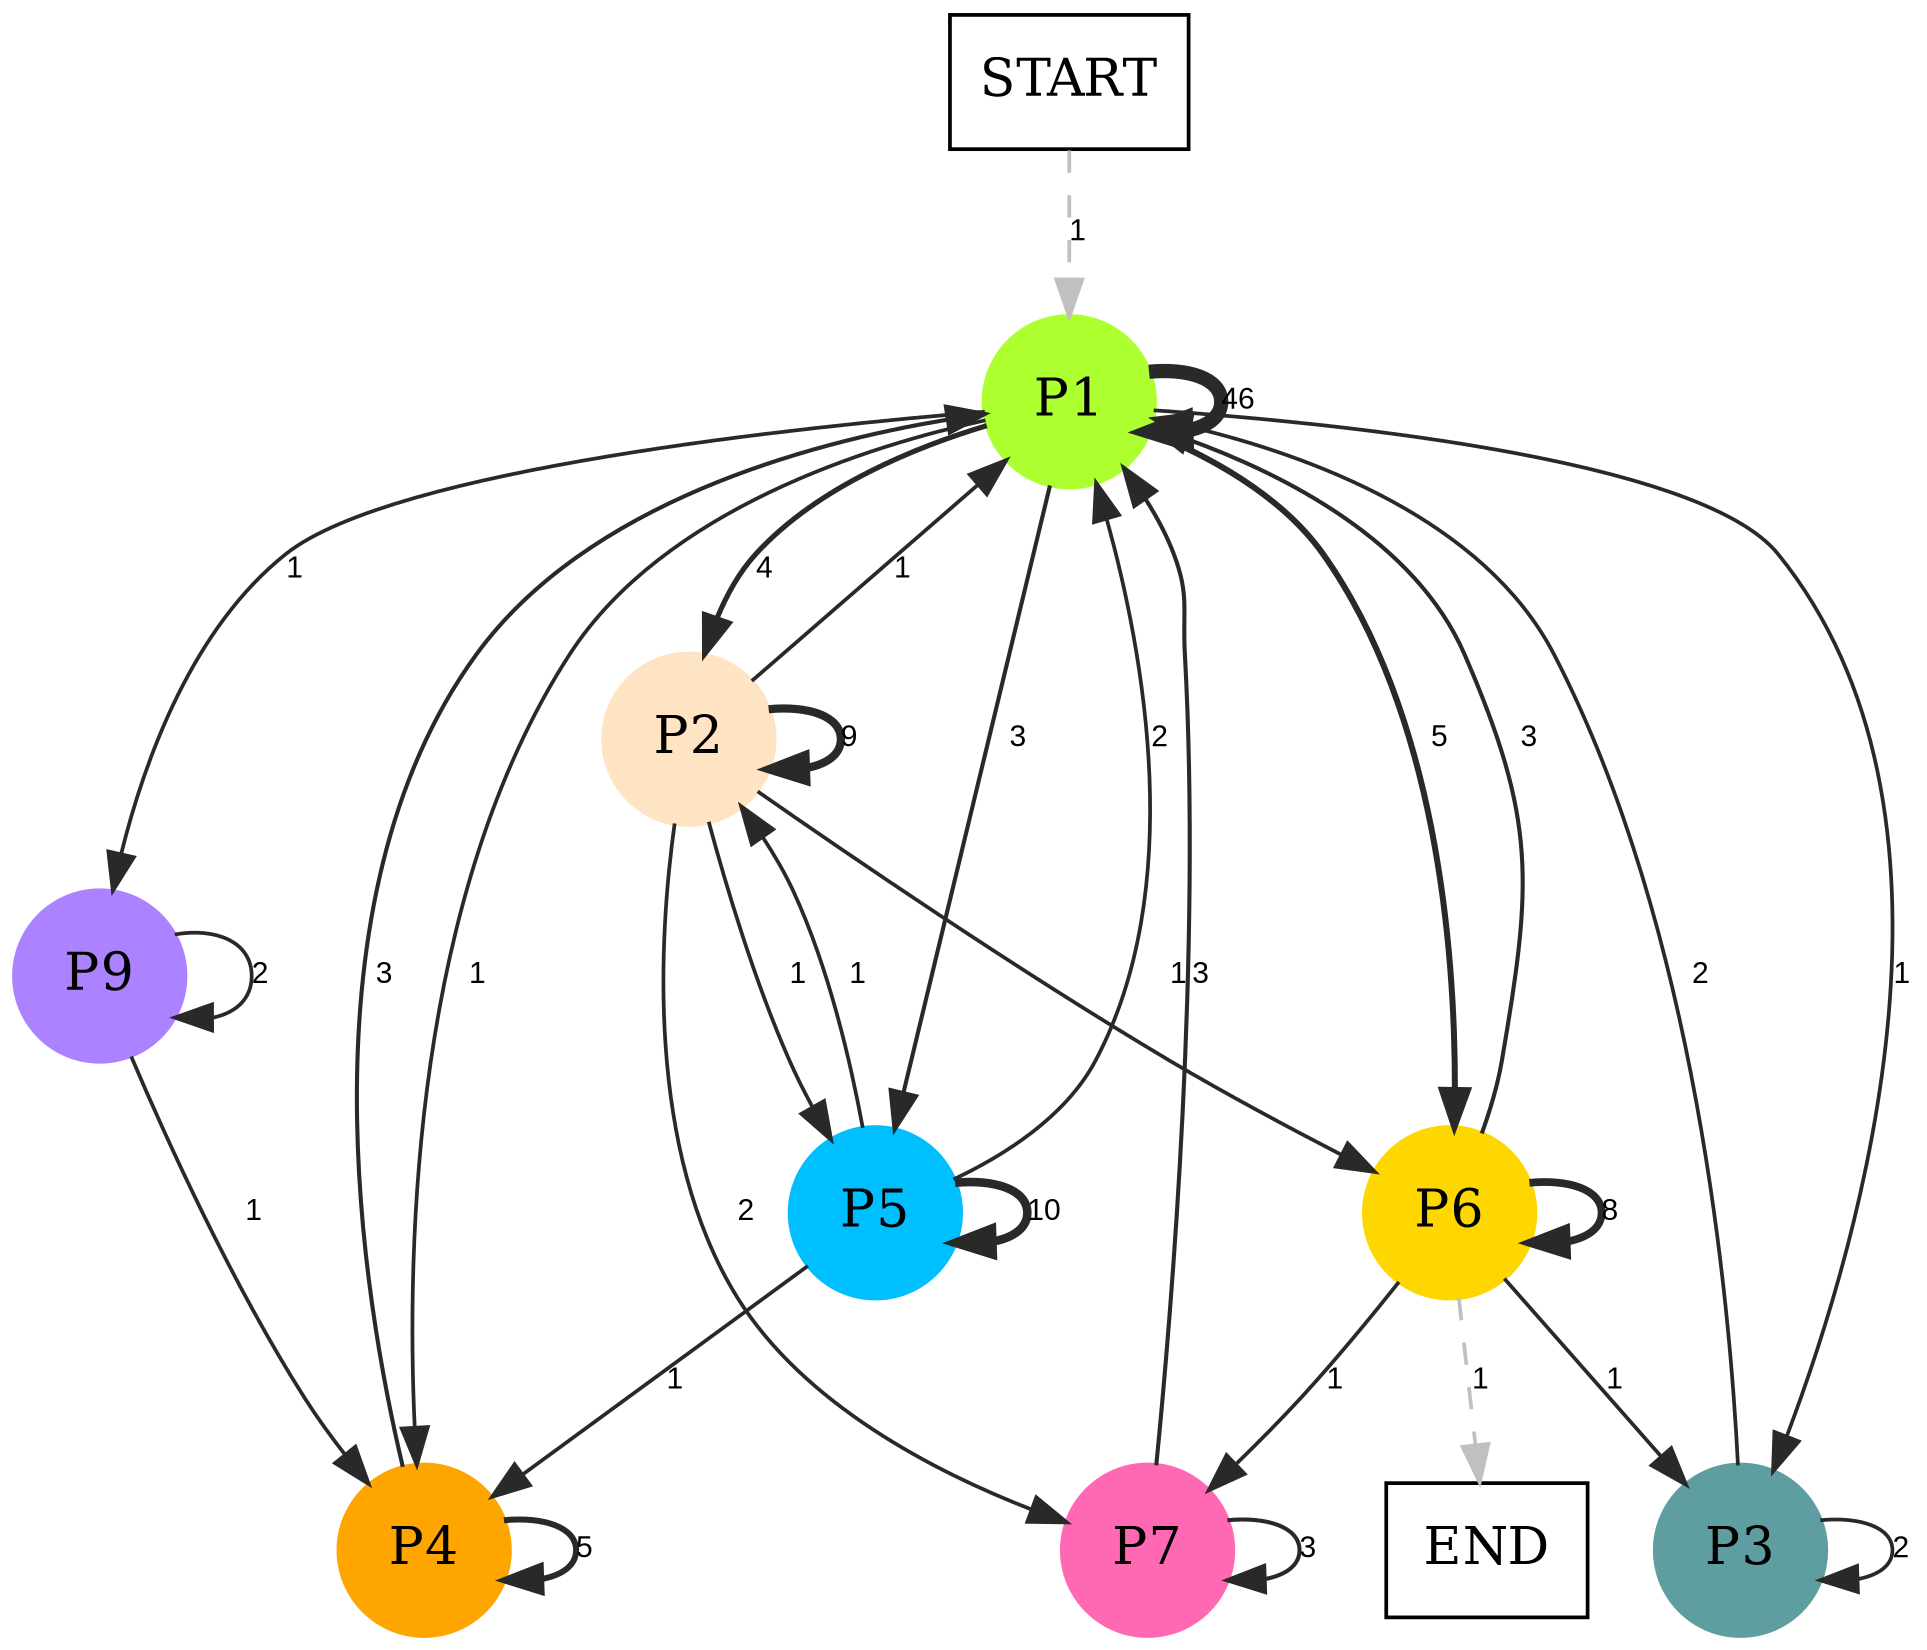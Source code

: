 digraph graphname {
	dpi = 150
	size="16,11!";
	margin = 0;
"P1" [shape=circle, color=greenyellow, style=filled]"P6" [shape=circle, color=gold, style=filled]"P4" [shape=circle, color=orange, style=filled]"P2" [shape=circle, color=bisque, style=filled]"P7" [shape=circle, color=hotpink, style=filled]"P3" [shape=circle, color=cadetblue, style=filled]"P5" [shape=circle, color=deepskyblue, style=filled]"P9" [shape=circle, color=mediumpurple1, style=filled]"START" [shape=box, fillcolor=white, style=filled, color=black]"END" [shape=box, fillcolor=white, style=filled, color=black]"P1" -> "P1" [ color=grey16 penwidth = "3.828641396489095"label ="46" labelfloat=false fontname="Arial" fontsize=8]
"P1" -> "P6" [ color=grey16 penwidth = "1.6094379124341003"label ="5" labelfloat=false fontname="Arial" fontsize=8]
"P1" -> "P4" [ color=grey16 penwidth = "1"label ="1" labelfloat=false fontname="Arial" fontsize=8]
"P1" -> "P2" [ color=grey16 penwidth = "1.3862943611198906"label ="4" labelfloat=false fontname="Arial" fontsize=8]
"P1" -> "P3" [ color=grey16 penwidth = "1"label ="1" labelfloat=false fontname="Arial" fontsize=8]
"P1" -> "P5" [ color=grey16 penwidth = "1.0986122886681098"label ="3" labelfloat=false fontname="Arial" fontsize=8]
"P1" -> "P9" [ color=grey16 penwidth = "1"label ="1" labelfloat=false fontname="Arial" fontsize=8]
"P6" -> "P1" [ color=grey16 penwidth = "1.0986122886681098"label ="3" labelfloat=false fontname="Arial" fontsize=8]
"P6" -> "P6" [ color=grey16 penwidth = "2.0794415416798357"label ="8" labelfloat=false fontname="Arial" fontsize=8]
"P6" -> "P7" [ color=grey16 penwidth = "1"label ="1" labelfloat=false fontname="Arial" fontsize=8]
"P6" -> "P3" [ color=grey16 penwidth = "1"label ="1" labelfloat=false fontname="Arial" fontsize=8]
"P6" -> "END" [ style = dashed color=grey label ="1" labelfloat=false fontname="Arial" fontsize=8]
"P4" -> "P1" [ color=grey16 penwidth = "1.0986122886681098"label ="3" labelfloat=false fontname="Arial" fontsize=8]
"P4" -> "P4" [ color=grey16 penwidth = "1.6094379124341003"label ="5" labelfloat=false fontname="Arial" fontsize=8]
"P2" -> "P1" [ color=grey16 penwidth = "1"label ="1" labelfloat=false fontname="Arial" fontsize=8]
"P2" -> "P6" [ color=grey16 penwidth = "1"label ="1" labelfloat=false fontname="Arial" fontsize=8]
"P2" -> "P2" [ color=grey16 penwidth = "2.1972245773362196"label ="9" labelfloat=false fontname="Arial" fontsize=8]
"P2" -> "P7" [ color=grey16 penwidth = "1"label ="2" labelfloat=false fontname="Arial" fontsize=8]
"P2" -> "P5" [ color=grey16 penwidth = "1"label ="1" labelfloat=false fontname="Arial" fontsize=8]
"P7" -> "P1" [ color=grey16 penwidth = "1.0986122886681098"label ="3" labelfloat=false fontname="Arial" fontsize=8]
"P7" -> "P7" [ color=grey16 penwidth = "1.0986122886681098"label ="3" labelfloat=false fontname="Arial" fontsize=8]
"P3" -> "P1" [ color=grey16 penwidth = "1"label ="2" labelfloat=false fontname="Arial" fontsize=8]
"P3" -> "P3" [ color=grey16 penwidth = "1"label ="2" labelfloat=false fontname="Arial" fontsize=8]
"P5" -> "P1" [ color=grey16 penwidth = "1"label ="2" labelfloat=false fontname="Arial" fontsize=8]
"P5" -> "P4" [ color=grey16 penwidth = "1"label ="1" labelfloat=false fontname="Arial" fontsize=8]
"P5" -> "P2" [ color=grey16 penwidth = "1"label ="1" labelfloat=false fontname="Arial" fontsize=8]
"P5" -> "P5" [ color=grey16 penwidth = "2.302585092994046"label ="10" labelfloat=false fontname="Arial" fontsize=8]
"P9" -> "P4" [ color=grey16 penwidth = "1"label ="1" labelfloat=false fontname="Arial" fontsize=8]
"P9" -> "P9" [ color=grey16 penwidth = "1"label ="2" labelfloat=false fontname="Arial" fontsize=8]
"START" -> "P1" [ style = dashed color=grey label ="1" labelfloat=false fontname="Arial" fontsize=8]
}
